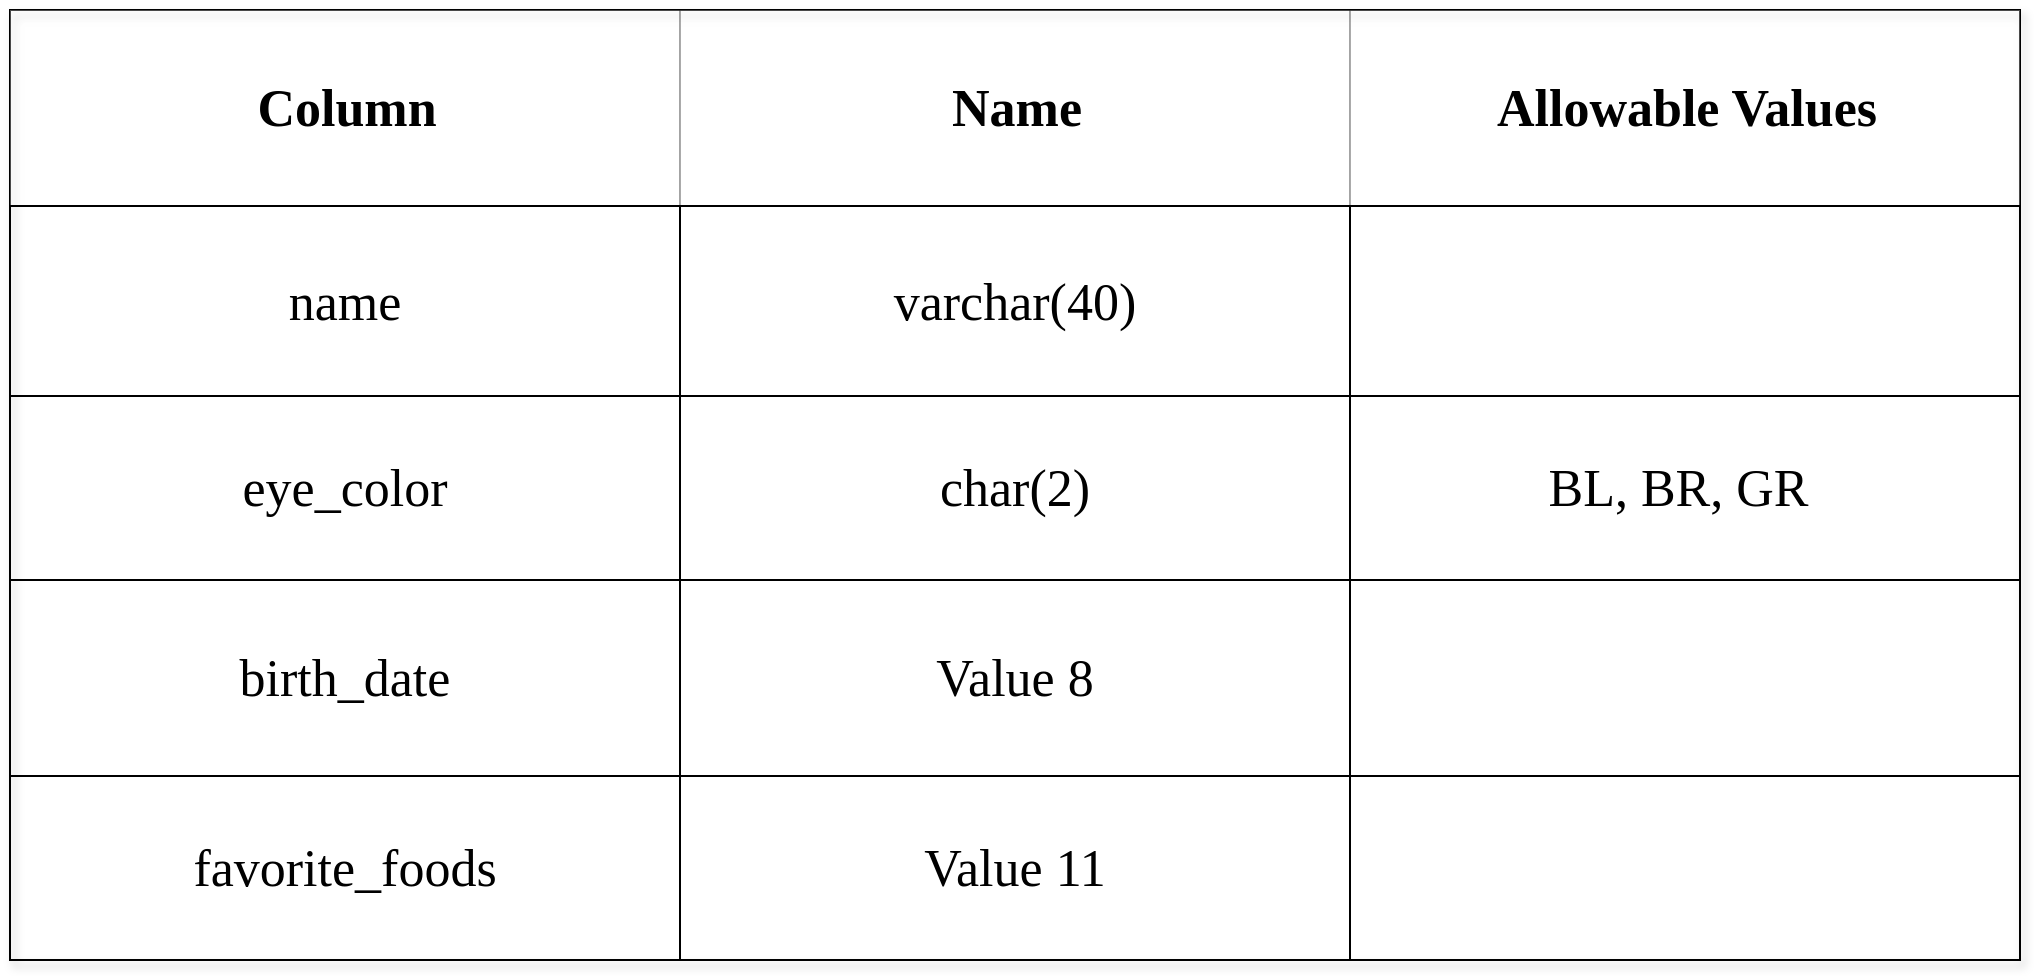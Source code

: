 <mxfile version="26.2.13">
  <diagram name="Page-1" id="bd83a815-5ea8-2e97-e5ec-87c9f400f2fa">
    <mxGraphModel dx="1658" dy="930" grid="0" gridSize="10" guides="1" tooltips="1" connect="1" arrows="1" fold="1" page="1" pageScale="1.5" pageWidth="1169" pageHeight="826" background="none" math="0" shadow="0">
      <root>
        <mxCell id="0" style=";html=1;" />
        <mxCell id="1" style=";html=1;" parent="0" />
        <mxCell id="NC4P1antBF3fwvZOf2-F-3" value="" style="childLayout=tableLayout;recursiveResize=0;shadow=1;fillColor=none;fontSize=26;fontFamily=Shantell Sans;fontSource=https%3A%2F%2Ffonts.googleapis.com%2Fcss%3Ffamily%3DShantell%2BSans;fontColor=default;" vertex="1" parent="1">
          <mxGeometry x="455" y="194" width="1005" height="475" as="geometry" />
        </mxCell>
        <mxCell id="NC4P1antBF3fwvZOf2-F-4" style="shape=tableRow;horizontal=0;startSize=0;swimlaneHead=0;swimlaneBody=0;top=0;left=0;bottom=0;right=0;dropTarget=0;collapsible=0;recursiveResize=0;expand=0;fontStyle=0;fillColor=light-dark(#FFFFFF,#66B2FF);fontSize=26;fontFamily=Shantell Sans;fontSource=https%3A%2F%2Ffonts.googleapis.com%2Fcss%3Ffamily%3DShantell%2BSans;labelBackgroundColor=light-dark(default, #af4b4b);gradientColor=none;fillStyle=solid;opacity=20;" vertex="1" parent="NC4P1antBF3fwvZOf2-F-3">
          <mxGeometry width="1005" height="98" as="geometry" />
        </mxCell>
        <mxCell id="NC4P1antBF3fwvZOf2-F-5" value="Column" style="connectable=0;recursiveResize=0;fillColor=light-dark(#FFFFFF,#66B2FF);align=center;fontStyle=1;html=1;fontSize=26;fontFamily=Shantell Sans;fontSource=https%3A%2F%2Ffonts.googleapis.com%2Fcss%3Ffamily%3DShantell%2BSans;labelBackgroundColor=light-dark(default, #ae5656);gradientColor=none;fillStyle=solid;opacity=20;" vertex="1" parent="NC4P1antBF3fwvZOf2-F-4">
          <mxGeometry width="335" height="98" as="geometry">
            <mxRectangle width="335" height="98" as="alternateBounds" />
          </mxGeometry>
        </mxCell>
        <mxCell id="NC4P1antBF3fwvZOf2-F-6" value="Name" style="connectable=0;recursiveResize=0;fillColor=light-dark(#FFFFFF,#66B2FF);align=center;fontStyle=1;html=1;fontSize=26;fontFamily=Shantell Sans;fontSource=https%3A%2F%2Ffonts.googleapis.com%2Fcss%3Ffamily%3DShantell%2BSans;labelBackgroundColor=light-dark(default, #ae5656);gradientColor=none;fillStyle=solid;opacity=20;" vertex="1" parent="NC4P1antBF3fwvZOf2-F-4">
          <mxGeometry x="335" width="335" height="98" as="geometry">
            <mxRectangle width="335" height="98" as="alternateBounds" />
          </mxGeometry>
        </mxCell>
        <mxCell id="NC4P1antBF3fwvZOf2-F-7" value="Allowable Values" style="connectable=0;recursiveResize=0;fillColor=light-dark(#FFFFFF,#66B2FF);align=center;fontStyle=1;html=1;fontSize=26;fontFamily=Shantell Sans;fontSource=https%3A%2F%2Ffonts.googleapis.com%2Fcss%3Ffamily%3DShantell%2BSans;labelBackgroundColor=light-dark(default, #ae5656);gradientColor=none;fillStyle=solid;opacity=20;" vertex="1" parent="NC4P1antBF3fwvZOf2-F-4">
          <mxGeometry x="670" width="335" height="98" as="geometry">
            <mxRectangle width="335" height="98" as="alternateBounds" />
          </mxGeometry>
        </mxCell>
        <mxCell id="NC4P1antBF3fwvZOf2-F-8" value="" style="shape=tableRow;horizontal=0;startSize=0;swimlaneHead=0;swimlaneBody=0;top=0;left=0;bottom=0;right=0;dropTarget=0;collapsible=0;recursiveResize=0;expand=0;fontStyle=0;fillColor=none;fontSize=26;fontFamily=Shantell Sans;fontSource=https%3A%2F%2Ffonts.googleapis.com%2Fcss%3Ffamily%3DShantell%2BSans;labelBorderColor=none;fontColor=light-dark(#000000,#B8B8BA);" vertex="1" parent="NC4P1antBF3fwvZOf2-F-3">
          <mxGeometry y="98" width="1005" height="95" as="geometry" />
        </mxCell>
        <mxCell id="NC4P1antBF3fwvZOf2-F-9" value="name" style="connectable=0;recursiveResize=0;fillColor=none;align=center;whiteSpace=wrap;html=1;fontSize=26;fontFamily=Shantell Sans;fontSource=https%3A%2F%2Ffonts.googleapis.com%2Fcss%3Ffamily%3DShantell%2BSans;labelBorderColor=none;fontColor=light-dark(#000000,#B8B8BA);" vertex="1" parent="NC4P1antBF3fwvZOf2-F-8">
          <mxGeometry width="335" height="95" as="geometry">
            <mxRectangle width="335" height="95" as="alternateBounds" />
          </mxGeometry>
        </mxCell>
        <mxCell id="NC4P1antBF3fwvZOf2-F-10" value="varchar(40)" style="connectable=0;recursiveResize=0;fillColor=none;align=center;whiteSpace=wrap;html=1;fontSize=26;fontFamily=Shantell Sans;fontSource=https%3A%2F%2Ffonts.googleapis.com%2Fcss%3Ffamily%3DShantell%2BSans;labelBorderColor=none;fontColor=light-dark(#000000,#B8B8BA);" vertex="1" parent="NC4P1antBF3fwvZOf2-F-8">
          <mxGeometry x="335" width="335" height="95" as="geometry">
            <mxRectangle width="335" height="95" as="alternateBounds" />
          </mxGeometry>
        </mxCell>
        <mxCell id="NC4P1antBF3fwvZOf2-F-11" value="" style="connectable=0;recursiveResize=0;fillColor=none;align=center;whiteSpace=wrap;html=1;fontSize=26;fontFamily=Shantell Sans;fontSource=https%3A%2F%2Ffonts.googleapis.com%2Fcss%3Ffamily%3DShantell%2BSans;labelBorderColor=none;fontColor=light-dark(#000000,#B8B8BA);" vertex="1" parent="NC4P1antBF3fwvZOf2-F-8">
          <mxGeometry x="670" width="335" height="95" as="geometry">
            <mxRectangle width="335" height="95" as="alternateBounds" />
          </mxGeometry>
        </mxCell>
        <mxCell id="NC4P1antBF3fwvZOf2-F-12" value="" style="shape=tableRow;horizontal=0;startSize=0;swimlaneHead=0;swimlaneBody=0;top=0;left=0;bottom=0;right=0;dropTarget=0;collapsible=0;recursiveResize=0;expand=0;fontStyle=1;fillColor=none;fontSize=26;fontFamily=Shantell Sans;fontSource=https%3A%2F%2Ffonts.googleapis.com%2Fcss%3Ffamily%3DShantell%2BSans;labelBorderColor=none;fontColor=light-dark(#000000,#B8B8BA);" vertex="1" parent="NC4P1antBF3fwvZOf2-F-3">
          <mxGeometry y="193" width="1005" height="92" as="geometry" />
        </mxCell>
        <mxCell id="NC4P1antBF3fwvZOf2-F-13" value="eye_color" style="connectable=0;recursiveResize=0;fillColor=none;whiteSpace=wrap;fontSize=26;fontFamily=Shantell Sans;fontSource=https%3A%2F%2Ffonts.googleapis.com%2Fcss%3Ffamily%3DShantell%2BSans;labelBorderColor=none;fontColor=light-dark(#000000,#B8B8BA);" vertex="1" parent="NC4P1antBF3fwvZOf2-F-12">
          <mxGeometry width="335" height="92" as="geometry">
            <mxRectangle width="335" height="92" as="alternateBounds" />
          </mxGeometry>
        </mxCell>
        <mxCell id="NC4P1antBF3fwvZOf2-F-14" value="char(2)" style="connectable=0;recursiveResize=0;fillColor=none;whiteSpace=wrap;fontSize=26;fontFamily=Shantell Sans;fontSource=https%3A%2F%2Ffonts.googleapis.com%2Fcss%3Ffamily%3DShantell%2BSans;labelBorderColor=none;fontColor=light-dark(#000000,#B8B8BA);" vertex="1" parent="NC4P1antBF3fwvZOf2-F-12">
          <mxGeometry x="335" width="335" height="92" as="geometry">
            <mxRectangle width="335" height="92" as="alternateBounds" />
          </mxGeometry>
        </mxCell>
        <mxCell id="NC4P1antBF3fwvZOf2-F-15" value="BL, BR, GR " style="connectable=0;recursiveResize=0;fillColor=none;whiteSpace=wrap;fontSize=26;fontFamily=Shantell Sans;fontSource=https%3A%2F%2Ffonts.googleapis.com%2Fcss%3Ffamily%3DShantell%2BSans;labelBorderColor=none;fontColor=light-dark(#000000,#B8B8BA);" vertex="1" parent="NC4P1antBF3fwvZOf2-F-12">
          <mxGeometry x="670" width="335" height="92" as="geometry">
            <mxRectangle width="335" height="92" as="alternateBounds" />
          </mxGeometry>
        </mxCell>
        <mxCell id="NC4P1antBF3fwvZOf2-F-16" value="" style="shape=tableRow;horizontal=0;startSize=0;swimlaneHead=0;swimlaneBody=0;top=0;left=0;bottom=0;right=0;dropTarget=0;collapsible=0;recursiveResize=0;expand=0;fontStyle=0;fillColor=none;fontSize=26;fontFamily=Shantell Sans;fontSource=https%3A%2F%2Ffonts.googleapis.com%2Fcss%3Ffamily%3DShantell%2BSans;labelBorderColor=none;fontColor=light-dark(#000000,#B8B8BA);" vertex="1" parent="NC4P1antBF3fwvZOf2-F-3">
          <mxGeometry y="285" width="1005" height="98" as="geometry" />
        </mxCell>
        <mxCell id="NC4P1antBF3fwvZOf2-F-17" value="birth_date" style="connectable=0;recursiveResize=0;fillColor=none;fontStyle=0;align=center;whiteSpace=wrap;fontSize=26;fontFamily=Shantell Sans;fontSource=https%3A%2F%2Ffonts.googleapis.com%2Fcss%3Ffamily%3DShantell%2BSans;labelBorderColor=none;fontColor=light-dark(#000000,#B8B8BA);" vertex="1" parent="NC4P1antBF3fwvZOf2-F-16">
          <mxGeometry width="335" height="98" as="geometry">
            <mxRectangle width="335" height="98" as="alternateBounds" />
          </mxGeometry>
        </mxCell>
        <mxCell id="NC4P1antBF3fwvZOf2-F-18" value="Value 8" style="connectable=0;recursiveResize=0;fillColor=none;fontStyle=0;align=center;whiteSpace=wrap;fontSize=26;fontFamily=Shantell Sans;fontSource=https%3A%2F%2Ffonts.googleapis.com%2Fcss%3Ffamily%3DShantell%2BSans;labelBorderColor=none;fontColor=light-dark(#000000,#B8B8BA);" vertex="1" parent="NC4P1antBF3fwvZOf2-F-16">
          <mxGeometry x="335" width="335" height="98" as="geometry">
            <mxRectangle width="335" height="98" as="alternateBounds" />
          </mxGeometry>
        </mxCell>
        <mxCell id="NC4P1antBF3fwvZOf2-F-19" value="" style="connectable=0;recursiveResize=0;fillColor=none;fontStyle=0;align=center;whiteSpace=wrap;fontSize=26;fontFamily=Shantell Sans;fontSource=https%3A%2F%2Ffonts.googleapis.com%2Fcss%3Ffamily%3DShantell%2BSans;labelBorderColor=none;fontColor=light-dark(#000000,#B8B8BA);" vertex="1" parent="NC4P1antBF3fwvZOf2-F-16">
          <mxGeometry x="670" width="335" height="98" as="geometry">
            <mxRectangle width="335" height="98" as="alternateBounds" />
          </mxGeometry>
        </mxCell>
        <mxCell id="NC4P1antBF3fwvZOf2-F-20" value="" style="shape=tableRow;horizontal=0;startSize=0;swimlaneHead=0;swimlaneBody=0;top=0;left=0;bottom=0;right=0;dropTarget=0;collapsible=0;recursiveResize=0;expand=0;fontStyle=1;fillColor=none;fontSize=26;fontFamily=Shantell Sans;fontSource=https%3A%2F%2Ffonts.googleapis.com%2Fcss%3Ffamily%3DShantell%2BSans;labelBorderColor=none;fontColor=light-dark(#000000,#B8B8BA);" vertex="1" parent="NC4P1antBF3fwvZOf2-F-3">
          <mxGeometry y="383" width="1005" height="92" as="geometry" />
        </mxCell>
        <mxCell id="NC4P1antBF3fwvZOf2-F-21" value="favorite_foods" style="connectable=0;recursiveResize=0;fillColor=none;whiteSpace=wrap;fontSize=26;fontFamily=Shantell Sans;fontSource=https%3A%2F%2Ffonts.googleapis.com%2Fcss%3Ffamily%3DShantell%2BSans;labelBorderColor=none;fontColor=light-dark(#000000,#B8B8BA);" vertex="1" parent="NC4P1antBF3fwvZOf2-F-20">
          <mxGeometry width="335" height="92" as="geometry">
            <mxRectangle width="335" height="92" as="alternateBounds" />
          </mxGeometry>
        </mxCell>
        <mxCell id="NC4P1antBF3fwvZOf2-F-22" value="Value 11" style="connectable=0;recursiveResize=0;fillColor=none;whiteSpace=wrap;fontSize=26;fontFamily=Shantell Sans;fontSource=https%3A%2F%2Ffonts.googleapis.com%2Fcss%3Ffamily%3DShantell%2BSans;labelBorderColor=none;fontColor=light-dark(#000000,#B8B8BA);" vertex="1" parent="NC4P1antBF3fwvZOf2-F-20">
          <mxGeometry x="335" width="335" height="92" as="geometry">
            <mxRectangle width="335" height="92" as="alternateBounds" />
          </mxGeometry>
        </mxCell>
        <mxCell id="NC4P1antBF3fwvZOf2-F-23" value="" style="connectable=0;recursiveResize=0;fillColor=none;whiteSpace=wrap;fontSize=26;fontFamily=Shantell Sans;fontSource=https%3A%2F%2Ffonts.googleapis.com%2Fcss%3Ffamily%3DShantell%2BSans;labelBorderColor=none;fontColor=light-dark(#000000,#B8B8BA);" vertex="1" parent="NC4P1antBF3fwvZOf2-F-20">
          <mxGeometry x="670" width="335" height="92" as="geometry">
            <mxRectangle width="335" height="92" as="alternateBounds" />
          </mxGeometry>
        </mxCell>
      </root>
    </mxGraphModel>
  </diagram>
</mxfile>
